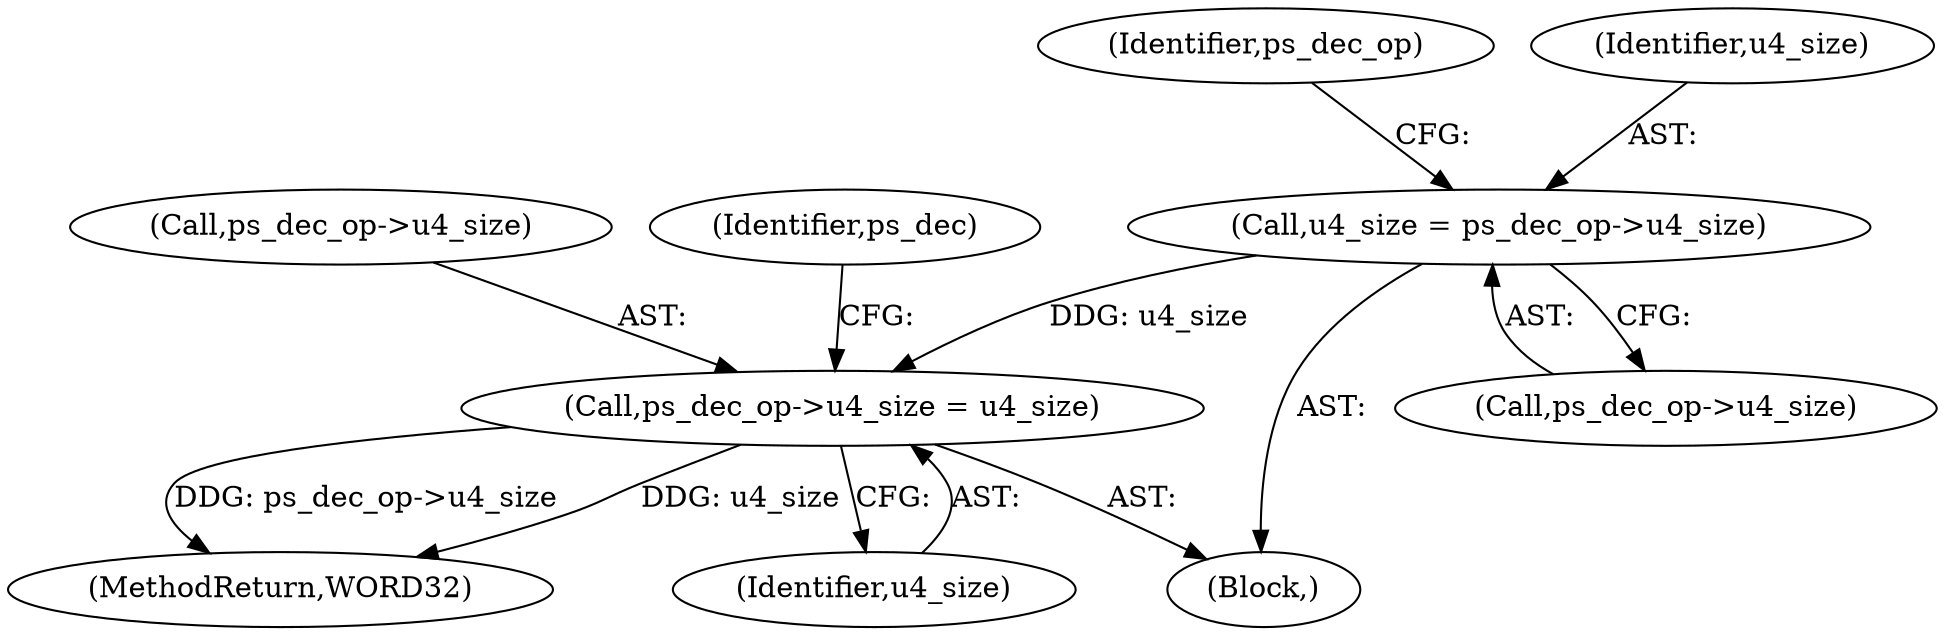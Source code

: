 digraph "0_Android_e629194c62a9a129ce378e08cb1059a8a53f1795@pointer" {
"1000232" [label="(Call,ps_dec_op->u4_size = u4_size)"];
"1000222" [label="(Call,u4_size = ps_dec_op->u4_size)"];
"1000233" [label="(Call,ps_dec_op->u4_size)"];
"1000220" [label="(Block,)"];
"1000222" [label="(Call,u4_size = ps_dec_op->u4_size)"];
"1000232" [label="(Call,ps_dec_op->u4_size = u4_size)"];
"1002124" [label="(MethodReturn,WORD32)"];
"1000239" [label="(Identifier,ps_dec)"];
"1000228" [label="(Identifier,ps_dec_op)"];
"1000224" [label="(Call,ps_dec_op->u4_size)"];
"1000223" [label="(Identifier,u4_size)"];
"1000236" [label="(Identifier,u4_size)"];
"1000232" -> "1000220"  [label="AST: "];
"1000232" -> "1000236"  [label="CFG: "];
"1000233" -> "1000232"  [label="AST: "];
"1000236" -> "1000232"  [label="AST: "];
"1000239" -> "1000232"  [label="CFG: "];
"1000232" -> "1002124"  [label="DDG: u4_size"];
"1000232" -> "1002124"  [label="DDG: ps_dec_op->u4_size"];
"1000222" -> "1000232"  [label="DDG: u4_size"];
"1000222" -> "1000220"  [label="AST: "];
"1000222" -> "1000224"  [label="CFG: "];
"1000223" -> "1000222"  [label="AST: "];
"1000224" -> "1000222"  [label="AST: "];
"1000228" -> "1000222"  [label="CFG: "];
}
